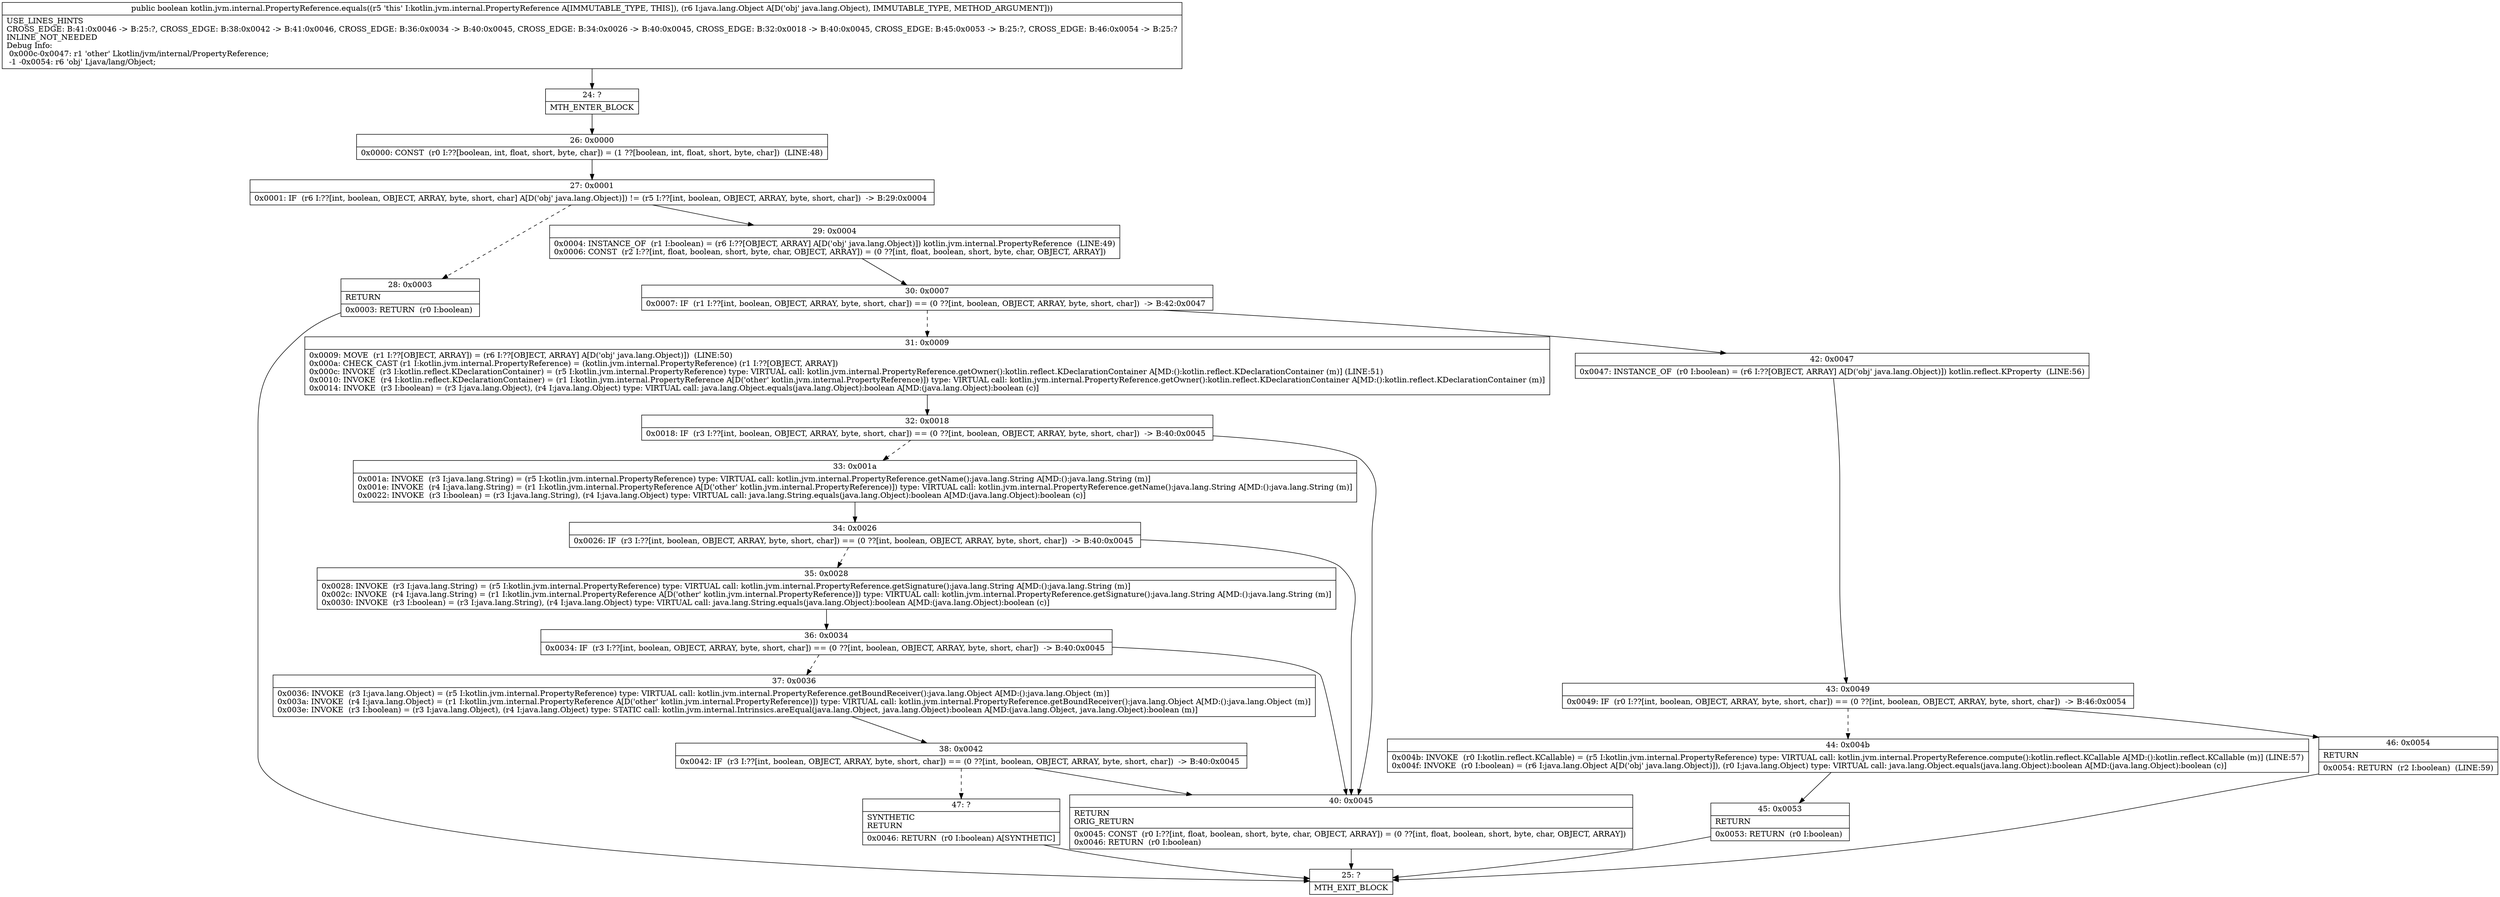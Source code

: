 digraph "CFG forkotlin.jvm.internal.PropertyReference.equals(Ljava\/lang\/Object;)Z" {
Node_24 [shape=record,label="{24\:\ ?|MTH_ENTER_BLOCK\l}"];
Node_26 [shape=record,label="{26\:\ 0x0000|0x0000: CONST  (r0 I:??[boolean, int, float, short, byte, char]) = (1 ??[boolean, int, float, short, byte, char])  (LINE:48)\l}"];
Node_27 [shape=record,label="{27\:\ 0x0001|0x0001: IF  (r6 I:??[int, boolean, OBJECT, ARRAY, byte, short, char] A[D('obj' java.lang.Object)]) != (r5 I:??[int, boolean, OBJECT, ARRAY, byte, short, char])  \-\> B:29:0x0004 \l}"];
Node_28 [shape=record,label="{28\:\ 0x0003|RETURN\l|0x0003: RETURN  (r0 I:boolean) \l}"];
Node_25 [shape=record,label="{25\:\ ?|MTH_EXIT_BLOCK\l}"];
Node_29 [shape=record,label="{29\:\ 0x0004|0x0004: INSTANCE_OF  (r1 I:boolean) = (r6 I:??[OBJECT, ARRAY] A[D('obj' java.lang.Object)]) kotlin.jvm.internal.PropertyReference  (LINE:49)\l0x0006: CONST  (r2 I:??[int, float, boolean, short, byte, char, OBJECT, ARRAY]) = (0 ??[int, float, boolean, short, byte, char, OBJECT, ARRAY]) \l}"];
Node_30 [shape=record,label="{30\:\ 0x0007|0x0007: IF  (r1 I:??[int, boolean, OBJECT, ARRAY, byte, short, char]) == (0 ??[int, boolean, OBJECT, ARRAY, byte, short, char])  \-\> B:42:0x0047 \l}"];
Node_31 [shape=record,label="{31\:\ 0x0009|0x0009: MOVE  (r1 I:??[OBJECT, ARRAY]) = (r6 I:??[OBJECT, ARRAY] A[D('obj' java.lang.Object)])  (LINE:50)\l0x000a: CHECK_CAST (r1 I:kotlin.jvm.internal.PropertyReference) = (kotlin.jvm.internal.PropertyReference) (r1 I:??[OBJECT, ARRAY]) \l0x000c: INVOKE  (r3 I:kotlin.reflect.KDeclarationContainer) = (r5 I:kotlin.jvm.internal.PropertyReference) type: VIRTUAL call: kotlin.jvm.internal.PropertyReference.getOwner():kotlin.reflect.KDeclarationContainer A[MD:():kotlin.reflect.KDeclarationContainer (m)] (LINE:51)\l0x0010: INVOKE  (r4 I:kotlin.reflect.KDeclarationContainer) = (r1 I:kotlin.jvm.internal.PropertyReference A[D('other' kotlin.jvm.internal.PropertyReference)]) type: VIRTUAL call: kotlin.jvm.internal.PropertyReference.getOwner():kotlin.reflect.KDeclarationContainer A[MD:():kotlin.reflect.KDeclarationContainer (m)]\l0x0014: INVOKE  (r3 I:boolean) = (r3 I:java.lang.Object), (r4 I:java.lang.Object) type: VIRTUAL call: java.lang.Object.equals(java.lang.Object):boolean A[MD:(java.lang.Object):boolean (c)]\l}"];
Node_32 [shape=record,label="{32\:\ 0x0018|0x0018: IF  (r3 I:??[int, boolean, OBJECT, ARRAY, byte, short, char]) == (0 ??[int, boolean, OBJECT, ARRAY, byte, short, char])  \-\> B:40:0x0045 \l}"];
Node_33 [shape=record,label="{33\:\ 0x001a|0x001a: INVOKE  (r3 I:java.lang.String) = (r5 I:kotlin.jvm.internal.PropertyReference) type: VIRTUAL call: kotlin.jvm.internal.PropertyReference.getName():java.lang.String A[MD:():java.lang.String (m)]\l0x001e: INVOKE  (r4 I:java.lang.String) = (r1 I:kotlin.jvm.internal.PropertyReference A[D('other' kotlin.jvm.internal.PropertyReference)]) type: VIRTUAL call: kotlin.jvm.internal.PropertyReference.getName():java.lang.String A[MD:():java.lang.String (m)]\l0x0022: INVOKE  (r3 I:boolean) = (r3 I:java.lang.String), (r4 I:java.lang.Object) type: VIRTUAL call: java.lang.String.equals(java.lang.Object):boolean A[MD:(java.lang.Object):boolean (c)]\l}"];
Node_34 [shape=record,label="{34\:\ 0x0026|0x0026: IF  (r3 I:??[int, boolean, OBJECT, ARRAY, byte, short, char]) == (0 ??[int, boolean, OBJECT, ARRAY, byte, short, char])  \-\> B:40:0x0045 \l}"];
Node_35 [shape=record,label="{35\:\ 0x0028|0x0028: INVOKE  (r3 I:java.lang.String) = (r5 I:kotlin.jvm.internal.PropertyReference) type: VIRTUAL call: kotlin.jvm.internal.PropertyReference.getSignature():java.lang.String A[MD:():java.lang.String (m)]\l0x002c: INVOKE  (r4 I:java.lang.String) = (r1 I:kotlin.jvm.internal.PropertyReference A[D('other' kotlin.jvm.internal.PropertyReference)]) type: VIRTUAL call: kotlin.jvm.internal.PropertyReference.getSignature():java.lang.String A[MD:():java.lang.String (m)]\l0x0030: INVOKE  (r3 I:boolean) = (r3 I:java.lang.String), (r4 I:java.lang.Object) type: VIRTUAL call: java.lang.String.equals(java.lang.Object):boolean A[MD:(java.lang.Object):boolean (c)]\l}"];
Node_36 [shape=record,label="{36\:\ 0x0034|0x0034: IF  (r3 I:??[int, boolean, OBJECT, ARRAY, byte, short, char]) == (0 ??[int, boolean, OBJECT, ARRAY, byte, short, char])  \-\> B:40:0x0045 \l}"];
Node_37 [shape=record,label="{37\:\ 0x0036|0x0036: INVOKE  (r3 I:java.lang.Object) = (r5 I:kotlin.jvm.internal.PropertyReference) type: VIRTUAL call: kotlin.jvm.internal.PropertyReference.getBoundReceiver():java.lang.Object A[MD:():java.lang.Object (m)]\l0x003a: INVOKE  (r4 I:java.lang.Object) = (r1 I:kotlin.jvm.internal.PropertyReference A[D('other' kotlin.jvm.internal.PropertyReference)]) type: VIRTUAL call: kotlin.jvm.internal.PropertyReference.getBoundReceiver():java.lang.Object A[MD:():java.lang.Object (m)]\l0x003e: INVOKE  (r3 I:boolean) = (r3 I:java.lang.Object), (r4 I:java.lang.Object) type: STATIC call: kotlin.jvm.internal.Intrinsics.areEqual(java.lang.Object, java.lang.Object):boolean A[MD:(java.lang.Object, java.lang.Object):boolean (m)]\l}"];
Node_38 [shape=record,label="{38\:\ 0x0042|0x0042: IF  (r3 I:??[int, boolean, OBJECT, ARRAY, byte, short, char]) == (0 ??[int, boolean, OBJECT, ARRAY, byte, short, char])  \-\> B:40:0x0045 \l}"];
Node_47 [shape=record,label="{47\:\ ?|SYNTHETIC\lRETURN\l|0x0046: RETURN  (r0 I:boolean) A[SYNTHETIC]\l}"];
Node_40 [shape=record,label="{40\:\ 0x0045|RETURN\lORIG_RETURN\l|0x0045: CONST  (r0 I:??[int, float, boolean, short, byte, char, OBJECT, ARRAY]) = (0 ??[int, float, boolean, short, byte, char, OBJECT, ARRAY]) \l0x0046: RETURN  (r0 I:boolean) \l}"];
Node_42 [shape=record,label="{42\:\ 0x0047|0x0047: INSTANCE_OF  (r0 I:boolean) = (r6 I:??[OBJECT, ARRAY] A[D('obj' java.lang.Object)]) kotlin.reflect.KProperty  (LINE:56)\l}"];
Node_43 [shape=record,label="{43\:\ 0x0049|0x0049: IF  (r0 I:??[int, boolean, OBJECT, ARRAY, byte, short, char]) == (0 ??[int, boolean, OBJECT, ARRAY, byte, short, char])  \-\> B:46:0x0054 \l}"];
Node_44 [shape=record,label="{44\:\ 0x004b|0x004b: INVOKE  (r0 I:kotlin.reflect.KCallable) = (r5 I:kotlin.jvm.internal.PropertyReference) type: VIRTUAL call: kotlin.jvm.internal.PropertyReference.compute():kotlin.reflect.KCallable A[MD:():kotlin.reflect.KCallable (m)] (LINE:57)\l0x004f: INVOKE  (r0 I:boolean) = (r6 I:java.lang.Object A[D('obj' java.lang.Object)]), (r0 I:java.lang.Object) type: VIRTUAL call: java.lang.Object.equals(java.lang.Object):boolean A[MD:(java.lang.Object):boolean (c)]\l}"];
Node_45 [shape=record,label="{45\:\ 0x0053|RETURN\l|0x0053: RETURN  (r0 I:boolean) \l}"];
Node_46 [shape=record,label="{46\:\ 0x0054|RETURN\l|0x0054: RETURN  (r2 I:boolean)  (LINE:59)\l}"];
MethodNode[shape=record,label="{public boolean kotlin.jvm.internal.PropertyReference.equals((r5 'this' I:kotlin.jvm.internal.PropertyReference A[IMMUTABLE_TYPE, THIS]), (r6 I:java.lang.Object A[D('obj' java.lang.Object), IMMUTABLE_TYPE, METHOD_ARGUMENT]))  | USE_LINES_HINTS\lCROSS_EDGE: B:41:0x0046 \-\> B:25:?, CROSS_EDGE: B:38:0x0042 \-\> B:41:0x0046, CROSS_EDGE: B:36:0x0034 \-\> B:40:0x0045, CROSS_EDGE: B:34:0x0026 \-\> B:40:0x0045, CROSS_EDGE: B:32:0x0018 \-\> B:40:0x0045, CROSS_EDGE: B:45:0x0053 \-\> B:25:?, CROSS_EDGE: B:46:0x0054 \-\> B:25:?\lINLINE_NOT_NEEDED\lDebug Info:\l  0x000c\-0x0047: r1 'other' Lkotlin\/jvm\/internal\/PropertyReference;\l  \-1 \-0x0054: r6 'obj' Ljava\/lang\/Object;\l}"];
MethodNode -> Node_24;Node_24 -> Node_26;
Node_26 -> Node_27;
Node_27 -> Node_28[style=dashed];
Node_27 -> Node_29;
Node_28 -> Node_25;
Node_29 -> Node_30;
Node_30 -> Node_31[style=dashed];
Node_30 -> Node_42;
Node_31 -> Node_32;
Node_32 -> Node_33[style=dashed];
Node_32 -> Node_40;
Node_33 -> Node_34;
Node_34 -> Node_35[style=dashed];
Node_34 -> Node_40;
Node_35 -> Node_36;
Node_36 -> Node_37[style=dashed];
Node_36 -> Node_40;
Node_37 -> Node_38;
Node_38 -> Node_40;
Node_38 -> Node_47[style=dashed];
Node_47 -> Node_25;
Node_40 -> Node_25;
Node_42 -> Node_43;
Node_43 -> Node_44[style=dashed];
Node_43 -> Node_46;
Node_44 -> Node_45;
Node_45 -> Node_25;
Node_46 -> Node_25;
}


